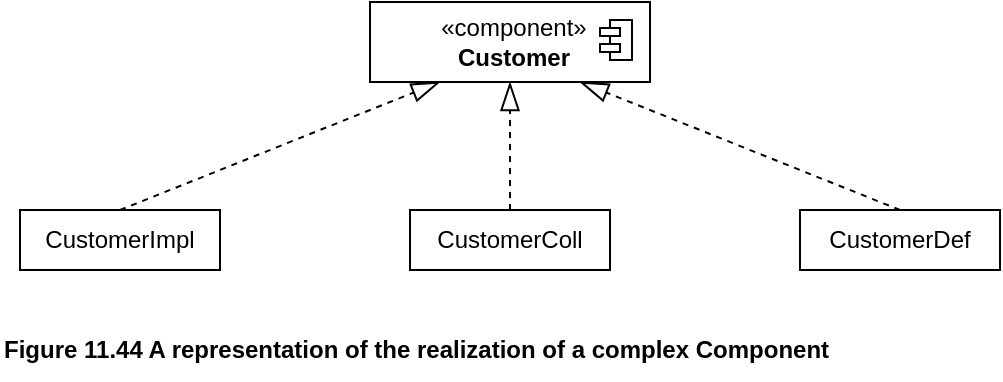 <mxfile version="21.6.5" type="device">
  <diagram name="Page-1" id="sopD6AmWFSPcYpW161eN">
    <mxGraphModel dx="880" dy="545" grid="1" gridSize="10" guides="1" tooltips="1" connect="1" arrows="1" fold="1" page="1" pageScale="1" pageWidth="1169" pageHeight="827" math="0" shadow="0">
      <root>
        <mxCell id="0" />
        <mxCell id="1" parent="0" />
        <mxCell id="GylmarJIleWey5jeVZgA-17" value="" style="fontStyle=1;align=center;verticalAlign=top;childLayout=stackLayout;horizontal=1;horizontalStack=0;resizeParent=1;resizeParentMax=0;resizeLast=0;marginBottom=0;" vertex="1" parent="1">
          <mxGeometry x="265" y="41" width="140" height="40" as="geometry" />
        </mxCell>
        <mxCell id="GylmarJIleWey5jeVZgA-18" value="«component»&lt;br&gt;&lt;b&gt;Customer&lt;/b&gt;" style="html=1;align=center;spacingLeft=4;verticalAlign=middle;strokeColor=none;fillColor=none;whiteSpace=wrap;" vertex="1" parent="GylmarJIleWey5jeVZgA-17">
          <mxGeometry width="140" height="40" as="geometry" />
        </mxCell>
        <mxCell id="GylmarJIleWey5jeVZgA-19" value="" style="shape=module;jettyWidth=10;jettyHeight=4;" vertex="1" parent="GylmarJIleWey5jeVZgA-18">
          <mxGeometry x="1" width="16" height="20" relative="1" as="geometry">
            <mxPoint x="-25" y="9" as="offset" />
          </mxGeometry>
        </mxCell>
        <mxCell id="GylmarJIleWey5jeVZgA-27" style="rounded=0;orthogonalLoop=1;jettySize=auto;html=1;exitX=0.5;exitY=0;exitDx=0;exitDy=0;entryX=0.25;entryY=1;entryDx=0;entryDy=0;dashed=1;endArrow=blockThin;endFill=0;endSize=12;" edge="1" parent="1" source="GylmarJIleWey5jeVZgA-23" target="GylmarJIleWey5jeVZgA-18">
          <mxGeometry relative="1" as="geometry" />
        </mxCell>
        <mxCell id="GylmarJIleWey5jeVZgA-23" value="CustomerImpl" style="whiteSpace=wrap;html=1;" vertex="1" parent="1">
          <mxGeometry x="90" y="145" width="100" height="30" as="geometry" />
        </mxCell>
        <mxCell id="GylmarJIleWey5jeVZgA-28" style="edgeStyle=orthogonalEdgeStyle;rounded=0;orthogonalLoop=1;jettySize=auto;html=1;exitX=0.5;exitY=0;exitDx=0;exitDy=0;entryX=0.5;entryY=1;entryDx=0;entryDy=0;endArrow=blockThin;dashed=1;endFill=0;endSize=12;" edge="1" parent="1" source="GylmarJIleWey5jeVZgA-24" target="GylmarJIleWey5jeVZgA-18">
          <mxGeometry relative="1" as="geometry" />
        </mxCell>
        <mxCell id="GylmarJIleWey5jeVZgA-24" value="CustomerColl" style="whiteSpace=wrap;html=1;" vertex="1" parent="1">
          <mxGeometry x="285" y="145" width="100" height="30" as="geometry" />
        </mxCell>
        <mxCell id="GylmarJIleWey5jeVZgA-29" style="rounded=0;orthogonalLoop=1;jettySize=auto;html=1;exitX=0.5;exitY=0;exitDx=0;exitDy=0;entryX=0.75;entryY=1;entryDx=0;entryDy=0;endArrow=blockThin;dashed=1;endFill=0;endSize=12;" edge="1" parent="1" source="GylmarJIleWey5jeVZgA-25" target="GylmarJIleWey5jeVZgA-18">
          <mxGeometry relative="1" as="geometry" />
        </mxCell>
        <mxCell id="GylmarJIleWey5jeVZgA-25" value="CustomerDef" style="whiteSpace=wrap;html=1;" vertex="1" parent="1">
          <mxGeometry x="480" y="145" width="100" height="30" as="geometry" />
        </mxCell>
        <mxCell id="GylmarJIleWey5jeVZgA-26" value="&lt;b&gt;Figure 11.44 A representation of the realization of a complex Component&lt;/b&gt;" style="text;html=1;align=left;verticalAlign=middle;resizable=0;points=[];autosize=1;strokeColor=none;fillColor=none;" vertex="1" parent="1">
          <mxGeometry x="80" y="200" width="440" height="30" as="geometry" />
        </mxCell>
      </root>
    </mxGraphModel>
  </diagram>
</mxfile>
